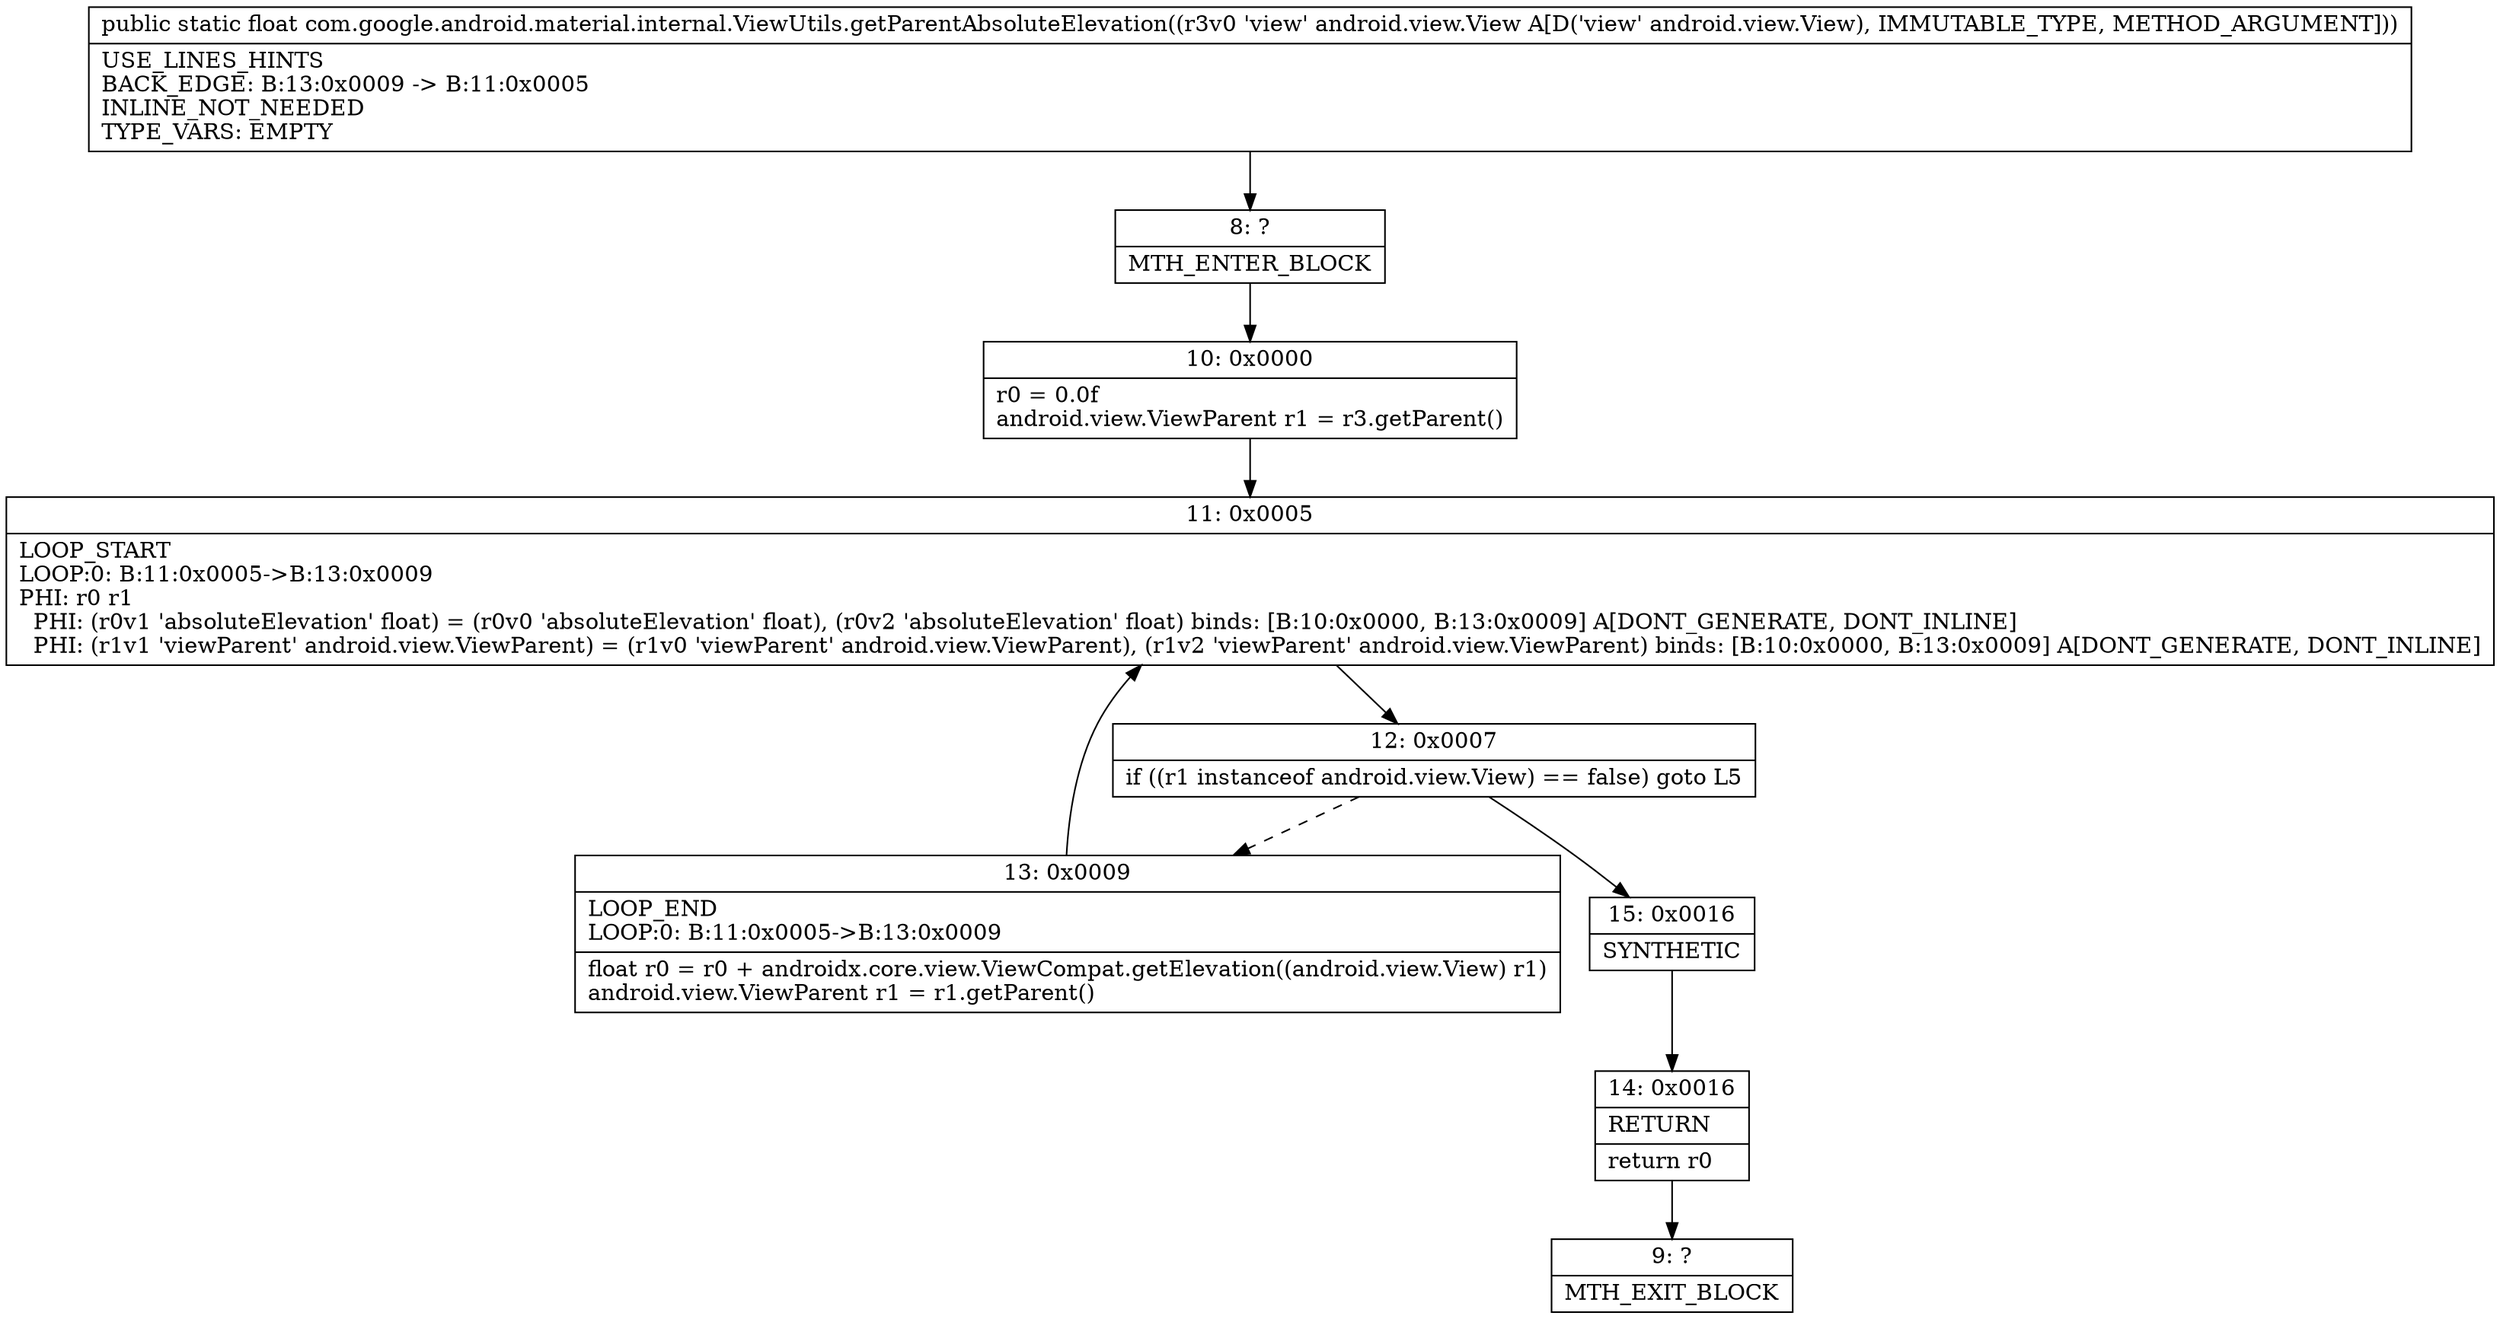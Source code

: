 digraph "CFG forcom.google.android.material.internal.ViewUtils.getParentAbsoluteElevation(Landroid\/view\/View;)F" {
Node_8 [shape=record,label="{8\:\ ?|MTH_ENTER_BLOCK\l}"];
Node_10 [shape=record,label="{10\:\ 0x0000|r0 = 0.0f\landroid.view.ViewParent r1 = r3.getParent()\l}"];
Node_11 [shape=record,label="{11\:\ 0x0005|LOOP_START\lLOOP:0: B:11:0x0005\-\>B:13:0x0009\lPHI: r0 r1 \l  PHI: (r0v1 'absoluteElevation' float) = (r0v0 'absoluteElevation' float), (r0v2 'absoluteElevation' float) binds: [B:10:0x0000, B:13:0x0009] A[DONT_GENERATE, DONT_INLINE]\l  PHI: (r1v1 'viewParent' android.view.ViewParent) = (r1v0 'viewParent' android.view.ViewParent), (r1v2 'viewParent' android.view.ViewParent) binds: [B:10:0x0000, B:13:0x0009] A[DONT_GENERATE, DONT_INLINE]\l}"];
Node_12 [shape=record,label="{12\:\ 0x0007|if ((r1 instanceof android.view.View) == false) goto L5\l}"];
Node_13 [shape=record,label="{13\:\ 0x0009|LOOP_END\lLOOP:0: B:11:0x0005\-\>B:13:0x0009\l|float r0 = r0 + androidx.core.view.ViewCompat.getElevation((android.view.View) r1)\landroid.view.ViewParent r1 = r1.getParent()\l}"];
Node_15 [shape=record,label="{15\:\ 0x0016|SYNTHETIC\l}"];
Node_14 [shape=record,label="{14\:\ 0x0016|RETURN\l|return r0\l}"];
Node_9 [shape=record,label="{9\:\ ?|MTH_EXIT_BLOCK\l}"];
MethodNode[shape=record,label="{public static float com.google.android.material.internal.ViewUtils.getParentAbsoluteElevation((r3v0 'view' android.view.View A[D('view' android.view.View), IMMUTABLE_TYPE, METHOD_ARGUMENT]))  | USE_LINES_HINTS\lBACK_EDGE: B:13:0x0009 \-\> B:11:0x0005\lINLINE_NOT_NEEDED\lTYPE_VARS: EMPTY\l}"];
MethodNode -> Node_8;Node_8 -> Node_10;
Node_10 -> Node_11;
Node_11 -> Node_12;
Node_12 -> Node_13[style=dashed];
Node_12 -> Node_15;
Node_13 -> Node_11;
Node_15 -> Node_14;
Node_14 -> Node_9;
}

